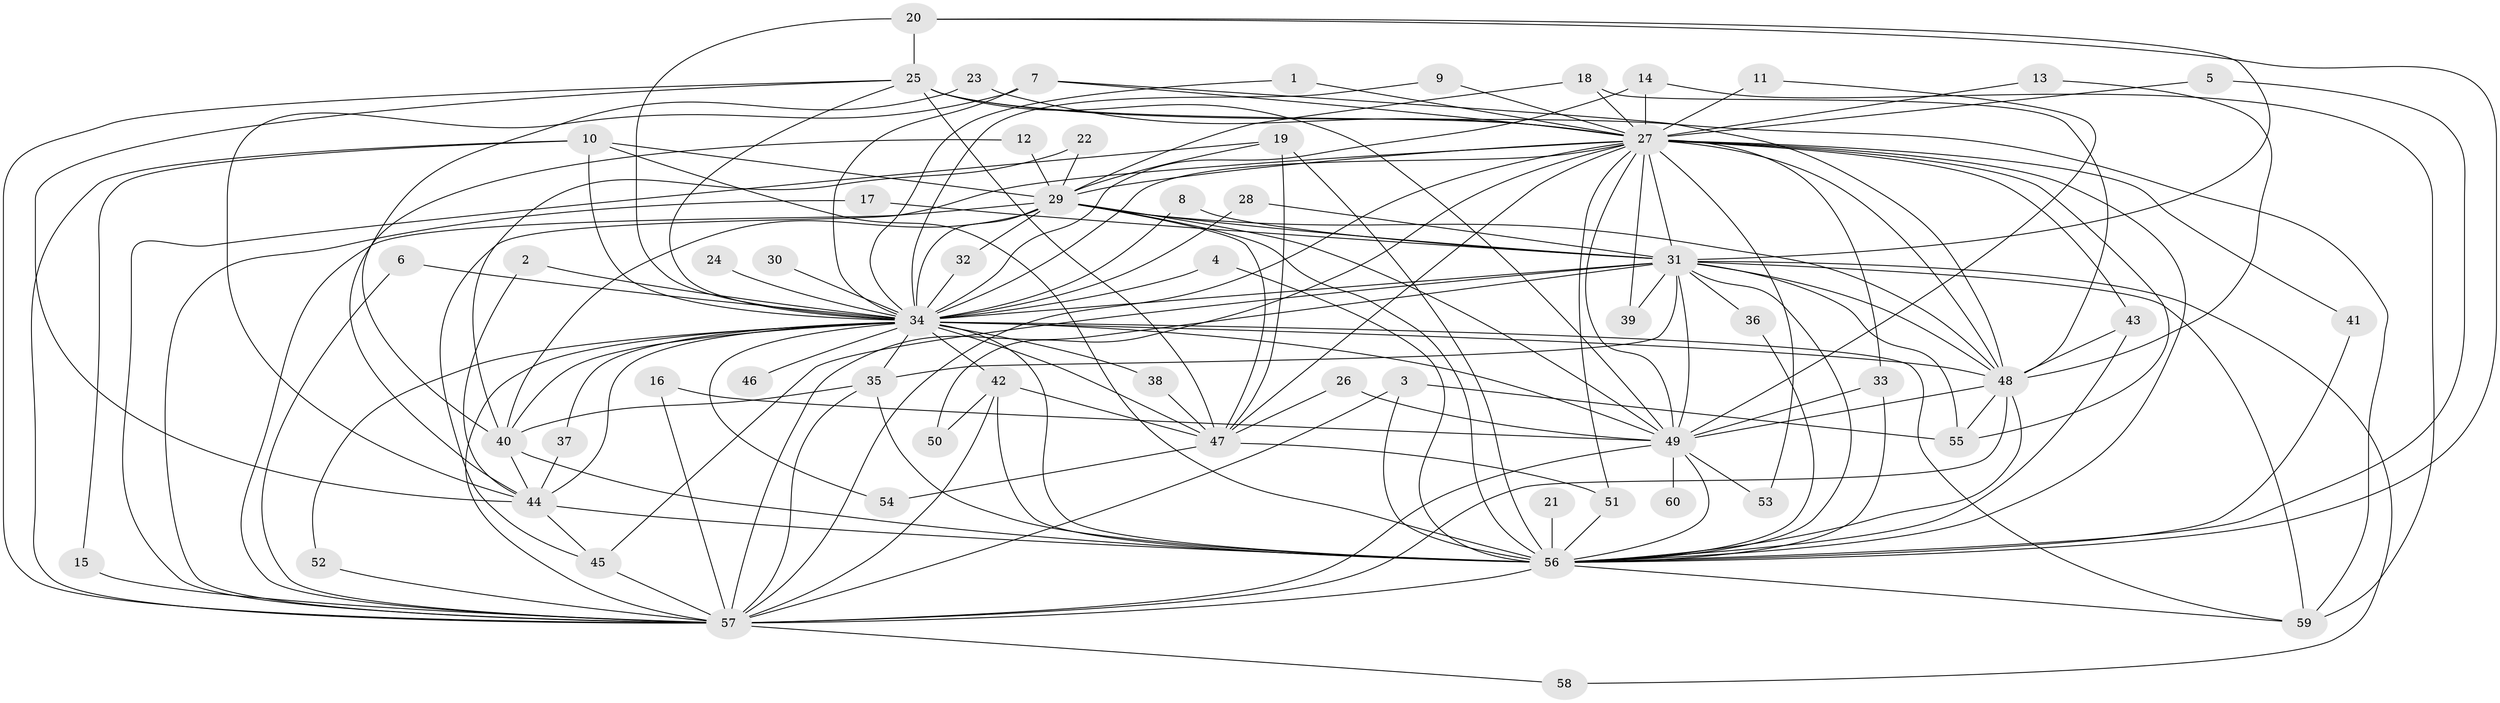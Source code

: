// original degree distribution, {24: 0.008547008547008548, 32: 0.008547008547008548, 20: 0.008547008547008548, 18: 0.03418803418803419, 23: 0.008547008547008548, 41: 0.008547008547008548, 21: 0.008547008547008548, 3: 0.19658119658119658, 2: 0.5726495726495726, 5: 0.02564102564102564, 10: 0.008547008547008548, 4: 0.09401709401709402, 6: 0.008547008547008548, 7: 0.008547008547008548}
// Generated by graph-tools (version 1.1) at 2025/49/03/09/25 03:49:44]
// undirected, 60 vertices, 158 edges
graph export_dot {
graph [start="1"]
  node [color=gray90,style=filled];
  1;
  2;
  3;
  4;
  5;
  6;
  7;
  8;
  9;
  10;
  11;
  12;
  13;
  14;
  15;
  16;
  17;
  18;
  19;
  20;
  21;
  22;
  23;
  24;
  25;
  26;
  27;
  28;
  29;
  30;
  31;
  32;
  33;
  34;
  35;
  36;
  37;
  38;
  39;
  40;
  41;
  42;
  43;
  44;
  45;
  46;
  47;
  48;
  49;
  50;
  51;
  52;
  53;
  54;
  55;
  56;
  57;
  58;
  59;
  60;
  1 -- 27 [weight=1.0];
  1 -- 34 [weight=1.0];
  2 -- 34 [weight=1.0];
  2 -- 44 [weight=1.0];
  3 -- 55 [weight=1.0];
  3 -- 56 [weight=1.0];
  3 -- 57 [weight=1.0];
  4 -- 34 [weight=1.0];
  4 -- 56 [weight=1.0];
  5 -- 27 [weight=1.0];
  5 -- 56 [weight=1.0];
  6 -- 34 [weight=1.0];
  6 -- 57 [weight=1.0];
  7 -- 27 [weight=1.0];
  7 -- 34 [weight=2.0];
  7 -- 44 [weight=1.0];
  7 -- 48 [weight=1.0];
  8 -- 31 [weight=1.0];
  8 -- 34 [weight=1.0];
  9 -- 27 [weight=1.0];
  9 -- 34 [weight=1.0];
  10 -- 15 [weight=1.0];
  10 -- 29 [weight=1.0];
  10 -- 34 [weight=1.0];
  10 -- 56 [weight=1.0];
  10 -- 57 [weight=1.0];
  11 -- 27 [weight=1.0];
  11 -- 49 [weight=1.0];
  12 -- 29 [weight=1.0];
  12 -- 44 [weight=1.0];
  13 -- 27 [weight=1.0];
  13 -- 48 [weight=1.0];
  14 -- 27 [weight=2.0];
  14 -- 34 [weight=1.0];
  14 -- 59 [weight=1.0];
  15 -- 57 [weight=1.0];
  16 -- 49 [weight=1.0];
  16 -- 57 [weight=1.0];
  17 -- 31 [weight=1.0];
  17 -- 57 [weight=1.0];
  18 -- 27 [weight=1.0];
  18 -- 29 [weight=1.0];
  18 -- 48 [weight=1.0];
  19 -- 29 [weight=1.0];
  19 -- 47 [weight=1.0];
  19 -- 56 [weight=1.0];
  19 -- 57 [weight=1.0];
  20 -- 25 [weight=1.0];
  20 -- 31 [weight=1.0];
  20 -- 34 [weight=2.0];
  20 -- 56 [weight=1.0];
  21 -- 56 [weight=2.0];
  22 -- 29 [weight=1.0];
  22 -- 40 [weight=1.0];
  23 -- 27 [weight=1.0];
  23 -- 40 [weight=1.0];
  24 -- 34 [weight=2.0];
  25 -- 27 [weight=1.0];
  25 -- 34 [weight=1.0];
  25 -- 44 [weight=1.0];
  25 -- 47 [weight=1.0];
  25 -- 49 [weight=2.0];
  25 -- 57 [weight=1.0];
  25 -- 59 [weight=1.0];
  26 -- 47 [weight=1.0];
  26 -- 49 [weight=1.0];
  27 -- 29 [weight=1.0];
  27 -- 31 [weight=2.0];
  27 -- 33 [weight=1.0];
  27 -- 34 [weight=2.0];
  27 -- 39 [weight=1.0];
  27 -- 41 [weight=1.0];
  27 -- 43 [weight=2.0];
  27 -- 45 [weight=1.0];
  27 -- 47 [weight=1.0];
  27 -- 48 [weight=1.0];
  27 -- 49 [weight=1.0];
  27 -- 50 [weight=1.0];
  27 -- 51 [weight=1.0];
  27 -- 53 [weight=1.0];
  27 -- 55 [weight=1.0];
  27 -- 56 [weight=3.0];
  27 -- 57 [weight=1.0];
  28 -- 31 [weight=1.0];
  28 -- 34 [weight=1.0];
  29 -- 31 [weight=1.0];
  29 -- 32 [weight=1.0];
  29 -- 34 [weight=3.0];
  29 -- 40 [weight=1.0];
  29 -- 47 [weight=1.0];
  29 -- 48 [weight=1.0];
  29 -- 49 [weight=1.0];
  29 -- 56 [weight=2.0];
  29 -- 57 [weight=1.0];
  30 -- 34 [weight=1.0];
  31 -- 34 [weight=2.0];
  31 -- 35 [weight=1.0];
  31 -- 36 [weight=1.0];
  31 -- 39 [weight=1.0];
  31 -- 45 [weight=1.0];
  31 -- 48 [weight=2.0];
  31 -- 49 [weight=1.0];
  31 -- 55 [weight=1.0];
  31 -- 56 [weight=3.0];
  31 -- 57 [weight=1.0];
  31 -- 58 [weight=1.0];
  31 -- 59 [weight=1.0];
  32 -- 34 [weight=1.0];
  33 -- 49 [weight=1.0];
  33 -- 56 [weight=1.0];
  34 -- 35 [weight=1.0];
  34 -- 37 [weight=1.0];
  34 -- 38 [weight=1.0];
  34 -- 40 [weight=1.0];
  34 -- 42 [weight=1.0];
  34 -- 44 [weight=2.0];
  34 -- 46 [weight=2.0];
  34 -- 47 [weight=1.0];
  34 -- 48 [weight=4.0];
  34 -- 49 [weight=2.0];
  34 -- 52 [weight=1.0];
  34 -- 54 [weight=1.0];
  34 -- 56 [weight=4.0];
  34 -- 57 [weight=2.0];
  34 -- 59 [weight=1.0];
  35 -- 40 [weight=1.0];
  35 -- 56 [weight=1.0];
  35 -- 57 [weight=1.0];
  36 -- 56 [weight=1.0];
  37 -- 44 [weight=1.0];
  38 -- 47 [weight=1.0];
  40 -- 44 [weight=1.0];
  40 -- 56 [weight=1.0];
  41 -- 56 [weight=1.0];
  42 -- 47 [weight=1.0];
  42 -- 50 [weight=1.0];
  42 -- 56 [weight=1.0];
  42 -- 57 [weight=1.0];
  43 -- 48 [weight=1.0];
  43 -- 56 [weight=1.0];
  44 -- 45 [weight=1.0];
  44 -- 56 [weight=1.0];
  45 -- 57 [weight=1.0];
  47 -- 51 [weight=1.0];
  47 -- 54 [weight=1.0];
  48 -- 49 [weight=1.0];
  48 -- 55 [weight=1.0];
  48 -- 56 [weight=2.0];
  48 -- 57 [weight=2.0];
  49 -- 53 [weight=1.0];
  49 -- 56 [weight=2.0];
  49 -- 57 [weight=1.0];
  49 -- 60 [weight=1.0];
  51 -- 56 [weight=1.0];
  52 -- 57 [weight=1.0];
  56 -- 57 [weight=3.0];
  56 -- 59 [weight=1.0];
  57 -- 58 [weight=1.0];
}
